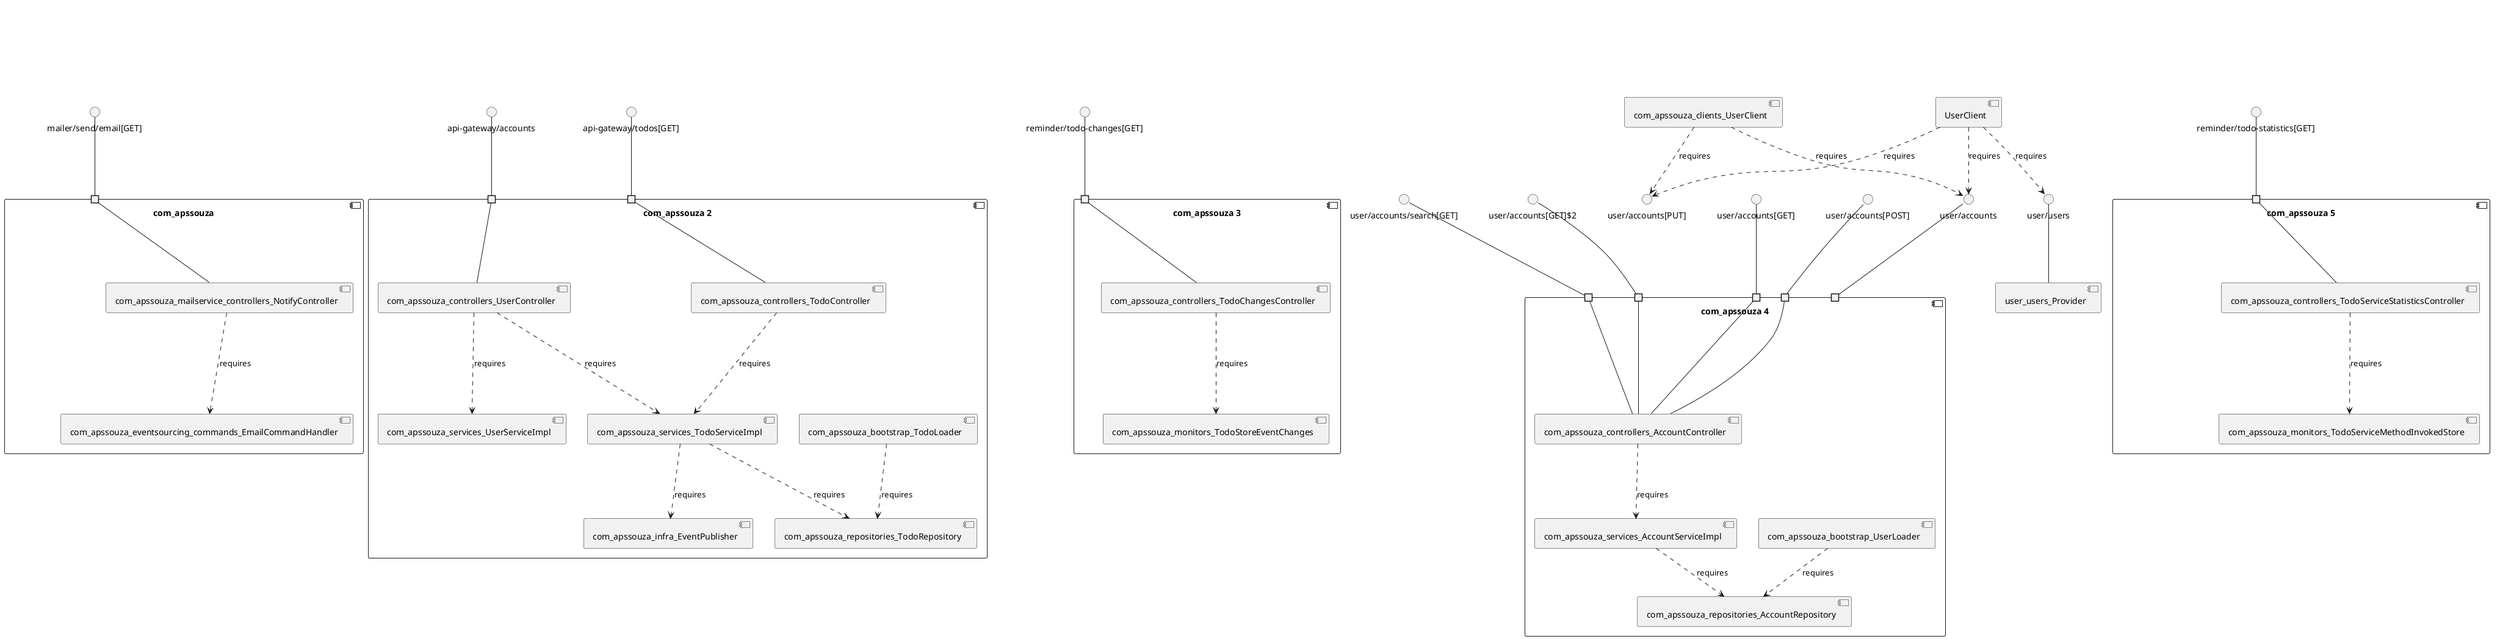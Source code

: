 @startuml
skinparam fixCircleLabelOverlapping true
skinparam componentStyle uml2
component "com_apssouza\n\n\n\n\n\n" {
[com_apssouza_eventsourcing_commands_EmailCommandHandler]
[com_apssouza_mailservice_controllers_NotifyController]
portin " " as com_apssouza_requires_mailer_send_email_GET_
[com_apssouza_mailservice_controllers_NotifyController]..>[com_apssouza_eventsourcing_commands_EmailCommandHandler] : requires
"com_apssouza_requires_mailer_send_email_GET_"--[com_apssouza_mailservice_controllers_NotifyController]
}
interface "mailer/send/email[GET]" as interface.mailer_send_email_GET_
interface.mailer_send_email_GET_--"com_apssouza_requires_mailer_send_email_GET_"
component "com_apssouza 2\n\n\n\n\n\n" {
[com_apssouza_services_TodoServiceImpl]
[com_apssouza_controllers_TodoController]
[com_apssouza_bootstrap_TodoLoader]
[com_apssouza_repositories_TodoRepository]
[com_apssouza_services_UserServiceImpl]
[com_apssouza_controllers_UserController]
[com_apssouza_infra_EventPublisher]
portin " " as com_apssouza_2_requires_api_gateway_accounts
portin " " as com_apssouza_2_requires_api_gateway_todos_GET_
[com_apssouza_controllers_TodoController]..>[com_apssouza_services_TodoServiceImpl] : requires
[com_apssouza_controllers_UserController]..>[com_apssouza_services_TodoServiceImpl] : requires
[com_apssouza_services_TodoServiceImpl]..>[com_apssouza_infra_EventPublisher] : requires
[com_apssouza_services_TodoServiceImpl]..>[com_apssouza_repositories_TodoRepository] : requires
[com_apssouza_controllers_UserController]..>[com_apssouza_services_UserServiceImpl] : requires
[com_apssouza_bootstrap_TodoLoader]..>[com_apssouza_repositories_TodoRepository] : requires
"com_apssouza_2_requires_api_gateway_accounts"--[com_apssouza_controllers_UserController]
"com_apssouza_2_requires_api_gateway_todos_GET_"--[com_apssouza_controllers_TodoController]
}
interface "api-gateway/accounts" as interface.api_gateway_accounts
interface.api_gateway_accounts--"com_apssouza_2_requires_api_gateway_accounts"
interface "api-gateway/todos[GET]" as interface.api_gateway_todos_GET_
interface.api_gateway_todos_GET_--"com_apssouza_2_requires_api_gateway_todos_GET_"
component "com_apssouza 3\n\n\n\n\n\n" {
[com_apssouza_controllers_TodoChangesController]
[com_apssouza_monitors_TodoStoreEventChanges]
portin " " as com_apssouza_3_requires_reminder_todo_changes_GET_
[com_apssouza_controllers_TodoChangesController]..>[com_apssouza_monitors_TodoStoreEventChanges] : requires
"com_apssouza_3_requires_reminder_todo_changes_GET_"--[com_apssouza_controllers_TodoChangesController]
}
interface "reminder/todo-changes[GET]" as interface.reminder_todo_changes_GET_
interface.reminder_todo_changes_GET_--"com_apssouza_3_requires_reminder_todo_changes_GET_"
component "com_apssouza 4\n\n\n\n\n\n" {
[com_apssouza_repositories_AccountRepository]
[com_apssouza_services_AccountServiceImpl]
[com_apssouza_bootstrap_UserLoader]
[com_apssouza_controllers_AccountController]
portin " " as com_apssouza_4_requires_user_accounts_search_GET_
portin " " as com_apssouza_4_requires_user_accounts_GET_2
portin " " as com_apssouza_4_requires_user_accounts_POST_
portin " " as com_apssouza_4_requires_user_accounts
portin " " as com_apssouza_4_requires_user_accounts_GET_
[com_apssouza_bootstrap_UserLoader]..>[com_apssouza_repositories_AccountRepository] : requires
[com_apssouza_services_AccountServiceImpl]..>[com_apssouza_repositories_AccountRepository] : requires
[com_apssouza_controllers_AccountController]..>[com_apssouza_services_AccountServiceImpl] : requires
"com_apssouza_4_requires_user_accounts_GET_"--[com_apssouza_controllers_AccountController]
"com_apssouza_4_requires_user_accounts_GET_2"--[com_apssouza_controllers_AccountController]
"com_apssouza_4_requires_user_accounts_search_GET_"--[com_apssouza_controllers_AccountController]
"com_apssouza_4_requires_user_accounts_POST_"--[com_apssouza_controllers_AccountController]
}
interface "user/accounts[GET]$2" as interface.user_accounts_GET_2
interface.user_accounts_GET_2--"com_apssouza_4_requires_user_accounts_GET_2"
interface "user/accounts[GET]" as interface.user_accounts_GET_
interface.user_accounts_GET_--"com_apssouza_4_requires_user_accounts_GET_"
interface "user/accounts[POST]" as interface.user_accounts_POST_
interface.user_accounts_POST_--"com_apssouza_4_requires_user_accounts_POST_"
interface "user/accounts" as interface.user_accounts
interface.user_accounts--"com_apssouza_4_requires_user_accounts"
interface "user/accounts/search[GET]" as interface.user_accounts_search_GET_
interface.user_accounts_search_GET_--"com_apssouza_4_requires_user_accounts_search_GET_"
component "com_apssouza 5\n\n\n\n\n\n" {
[com_apssouza_monitors_TodoServiceMethodInvokedStore]
[com_apssouza_controllers_TodoServiceStatisticsController]
portin " " as com_apssouza_5_requires_reminder_todo_statistics_GET_
[com_apssouza_controllers_TodoServiceStatisticsController]..>[com_apssouza_monitors_TodoServiceMethodInvokedStore] : requires
"com_apssouza_5_requires_reminder_todo_statistics_GET_"--[com_apssouza_controllers_TodoServiceStatisticsController]
}
interface "reminder/todo-statistics[GET]" as interface.reminder_todo_statistics_GET_
interface.reminder_todo_statistics_GET_--"com_apssouza_5_requires_reminder_todo_statistics_GET_"
component "com_apssouza_eventsourcing\n\n\n\n\n\n" {
[com_apssouza_eventsourcing_eventstore_EventStoreRepository]
[com_apssouza_eventsourcing_services_EventSourcingServiceImpl]
[com_apssouza_eventsourcing_eventstore_EventSerializer]
[com_apssouza_eventsourcing_services_EventSourcingServiceImpl]..>[com_apssouza_eventsourcing_eventstore_EventStoreRepository] : requires
[com_apssouza_eventsourcing_services_EventSourcingServiceImpl]..>[com_apssouza_eventsourcing_eventstore_EventSerializer] : requires
}
component "com_apssouza_integrations_socket_TodoSocketController\n\n\n\n\n\n" {
[com_apssouza_integrations_socket_TodoSocketController]
}
component "com_apssouza_mailservice\n\n\n\n\n\n" {
[com_apssouza_mailservice_repository_EmailRepository]
[com_apssouza_mailservice_controllers_EmailController]
portin " " as com_apssouza_mailservice_requires_mailer_emails_GET_
[com_apssouza_mailservice_controllers_EmailController]..>[com_apssouza_mailservice_repository_EmailRepository] : requires
"com_apssouza_mailservice_requires_mailer_emails_GET_"--[com_apssouza_mailservice_controllers_EmailController]
}
interface "mailer/emails[GET]" as interface.mailer_emails_GET_
interface.mailer_emails_GET_--"com_apssouza_mailservice_requires_mailer_emails_GET_"
interface "reminder/todos" as interface.reminder_todos
interface.reminder_todos--[TodoController]
interface "user/accounts" as interface.user_accounts
[UserClient]..>interface.user_accounts : requires
interface "user/accounts[PUT]" as interface.user_accounts_PUT_
[UserClient]..>interface.user_accounts_PUT_ : requires
interface "user/users" as interface.user_users
[UserClient]..>interface.user_users : requires
interface "user/accounts" as interface.user_accounts
[com_apssouza_clients_UserClient]..>interface.user_accounts : requires
interface "user/accounts[PUT]" as interface.user_accounts_PUT_
[com_apssouza_clients_UserClient]..>interface.user_accounts_PUT_ : requires
interface "com_apssouza_eventsourcing_services_ApplicationEventPublisher" as interface.com_apssouza_eventsourcing_services_ApplicationEventPublisher
interface.com_apssouza_eventsourcing_services_ApplicationEventPublisher--[com_apssouza_eventsourcing_services_ApplicationEventPublisher_Provider]
interface "com_apssouza_infra_ApplicationEventPublisher" as interface.com_apssouza_infra_ApplicationEventPublisher
interface.com_apssouza_infra_ApplicationEventPublisher--[com_apssouza_infra_ApplicationEventPublisher_Provider]
interface "com_apssouza_infra_Source" as interface.com_apssouza_infra_Source
interface.com_apssouza_infra_Source--[com_apssouza_infra_Source_Provider]
interface "user/users" as interface.user_users
interface.user_users--[user_users_Provider]

@enduml
